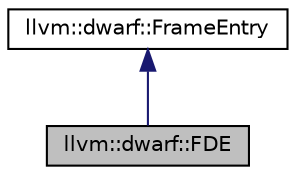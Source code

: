 digraph "llvm::dwarf::FDE"
{
 // LATEX_PDF_SIZE
  bgcolor="transparent";
  edge [fontname="Helvetica",fontsize="10",labelfontname="Helvetica",labelfontsize="10"];
  node [fontname="Helvetica",fontsize="10",shape=record];
  Node1 [label="llvm::dwarf::FDE",height=0.2,width=0.4,color="black", fillcolor="grey75", style="filled", fontcolor="black",tooltip="DWARF Frame Description Entry (FDE)"];
  Node2 -> Node1 [dir="back",color="midnightblue",fontsize="10",style="solid",fontname="Helvetica"];
  Node2 [label="llvm::dwarf::FrameEntry",height=0.2,width=0.4,color="black",URL="$classllvm_1_1dwarf_1_1FrameEntry.html",tooltip="An entry in either debug_frame or eh_frame."];
}
